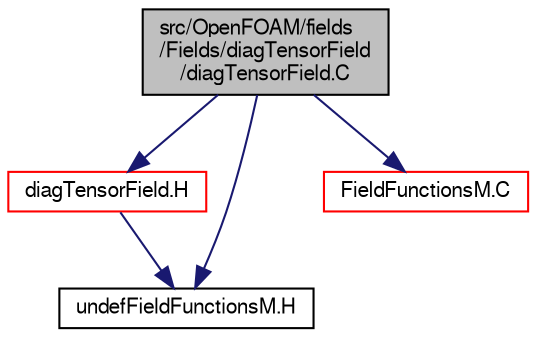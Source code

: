 digraph "src/OpenFOAM/fields/Fields/diagTensorField/diagTensorField.C"
{
  bgcolor="transparent";
  edge [fontname="FreeSans",fontsize="10",labelfontname="FreeSans",labelfontsize="10"];
  node [fontname="FreeSans",fontsize="10",shape=record];
  Node0 [label="src/OpenFOAM/fields\l/Fields/diagTensorField\l/diagTensorField.C",height=0.2,width=0.4,color="black", fillcolor="grey75", style="filled", fontcolor="black"];
  Node0 -> Node1 [color="midnightblue",fontsize="10",style="solid",fontname="FreeSans"];
  Node1 [label="diagTensorField.H",height=0.2,width=0.4,color="red",URL="$a09545.html"];
  Node1 -> Node82 [color="midnightblue",fontsize="10",style="solid",fontname="FreeSans"];
  Node82 [label="undefFieldFunctionsM.H",height=0.2,width=0.4,color="black",URL="$a09605.html"];
  Node0 -> Node102 [color="midnightblue",fontsize="10",style="solid",fontname="FreeSans"];
  Node102 [label="FieldFunctionsM.C",height=0.2,width=0.4,color="red",URL="$a09584.html"];
  Node0 -> Node82 [color="midnightblue",fontsize="10",style="solid",fontname="FreeSans"];
}

